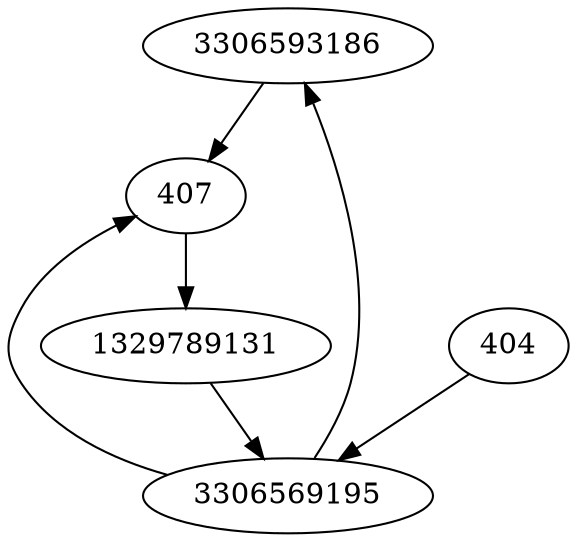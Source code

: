 strict digraph  {
3306593186;
1329789131;
3306569195;
404;
407;
3306593186 -> 407;
1329789131 -> 3306569195;
3306569195 -> 3306593186;
3306569195 -> 407;
404 -> 3306569195;
407 -> 1329789131;
}
